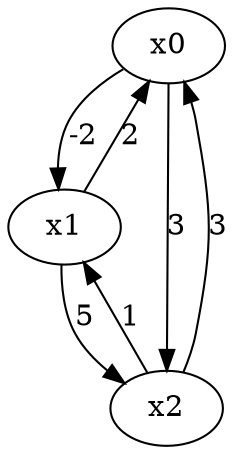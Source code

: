 digraph reduced {
x0 -> x1 [ label = "-2" ];
x0 -> x2 [ label = "3" ];
x1 -> x0 [ label = "2" ];
x1 -> x2 [ label = "5" ];
x2 -> x0 [ label = "3" ];
x2 -> x1 [ label = "1" ];
}
